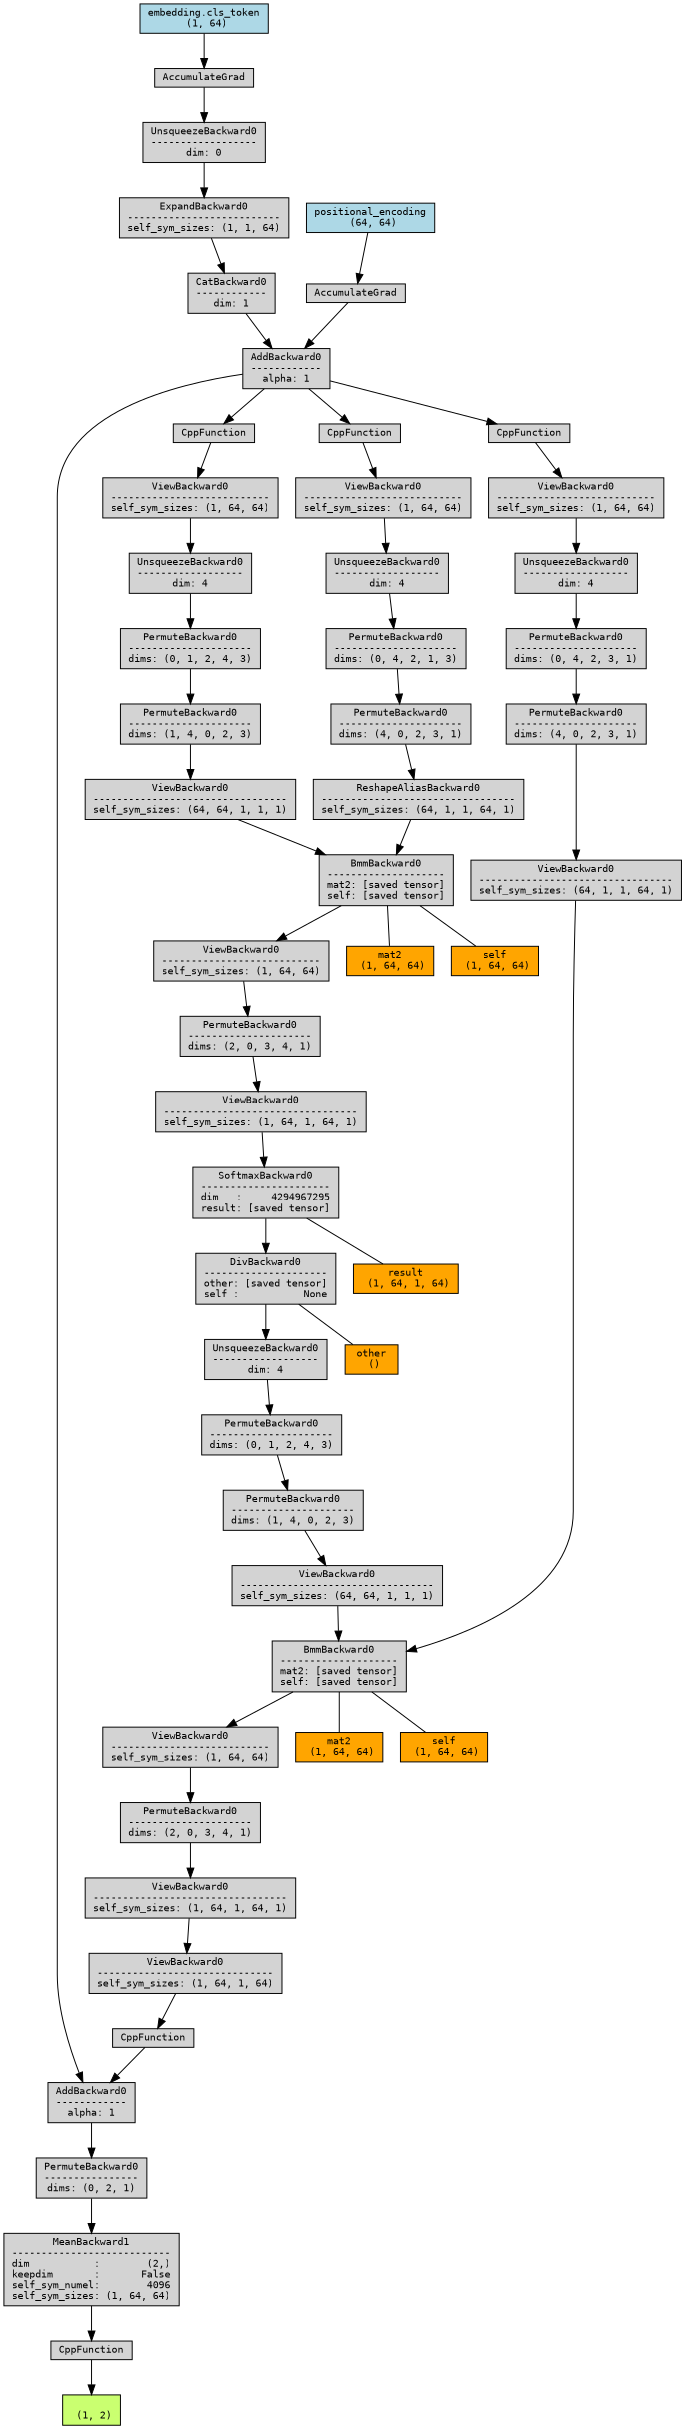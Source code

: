 digraph {
	graph [size="16.2,16.2"]
	node [align=left fontname=monospace fontsize=10 height=0.2 ranksep=0.1 shape=box style=filled]
	2316551328192 [label="
 (1, 2)" fillcolor=darkolivegreen1]
	2316572496880 [label=CppFunction]
	2316572496496 -> 2316572496880
	2316572496496 [label="MeanBackward1
---------------------------
dim           :        (2,)
keepdim       :       False
self_sym_numel:        4096
self_sym_sizes: (1, 64, 64)"]
	2316572496640 -> 2316572496496
	2316572496640 [label="PermuteBackward0
----------------
dims: (0, 2, 1)"]
	2316572496736 -> 2316572496640
	2316572496736 [label="AddBackward0
------------
alpha: 1"]
	2316572496352 -> 2316572496736
	2316572496352 [label="AddBackward0
------------
alpha: 1"]
	2316572496208 -> 2316572496352
	2316572496208 [label="CatBackward0
------------
dim: 1"]
	2316572496064 -> 2316572496208
	2316572496064 [label="ExpandBackward0
--------------------------
self_sym_sizes: (1, 1, 64)"]
	2316572495824 -> 2316572496064
	2316572495824 [label="UnsqueezeBackward0
------------------
dim: 0"]
	2316572495728 -> 2316572495824
	2316532199680 [label="embedding.cls_token
 (1, 64)" fillcolor=lightblue]
	2316532199680 -> 2316572495728
	2316572495728 [label=AccumulateGrad]
	2316572496256 -> 2316572496352
	2316551608960 [label="positional_encoding
 (64, 64)" fillcolor=lightblue]
	2316551608960 -> 2316572496256
	2316572496256 [label=AccumulateGrad]
	2316572496400 -> 2316572496736
	2316572496400 [label=CppFunction]
	2316572496016 -> 2316572496400
	2316572496016 [label="ViewBackward0
------------------------------
self_sym_sizes: (1, 64, 1, 64)"]
	2316572495632 -> 2316572496016
	2316572495632 [label="ViewBackward0
---------------------------------
self_sym_sizes: (1, 64, 1, 64, 1)"]
	2316572496160 -> 2316572495632
	2316572496160 [label="PermuteBackward0
---------------------
dims: (2, 0, 3, 4, 1)"]
	2316572495536 -> 2316572496160
	2316572495536 [label="ViewBackward0
---------------------------
self_sym_sizes: (1, 64, 64)"]
	2316572495344 -> 2316572495536
	2316572495344 -> 2316551290320 [dir=none]
	2316551290320 [label="mat2
 (1, 64, 64)" fillcolor=orange]
	2316572495344 -> 2316572462112 [dir=none]
	2316572462112 [label="self
 (1, 64, 64)" fillcolor=orange]
	2316572495344 [label="BmmBackward0
--------------------
mat2: [saved tensor]
self: [saved tensor]"]
	2316572495248 -> 2316572495344
	2316572495248 [label="ViewBackward0
---------------------------------
self_sym_sizes: (64, 64, 1, 1, 1)"]
	2316572495056 -> 2316572495248
	2316572495056 [label="PermuteBackward0
---------------------
dims: (1, 4, 0, 2, 3)"]
	2316572494912 -> 2316572495056
	2316572494912 [label="PermuteBackward0
---------------------
dims: (0, 1, 2, 4, 3)"]
	2316572497024 -> 2316572494912
	2316572497024 [label="UnsqueezeBackward0
------------------
dim: 4"]
	2316572497120 -> 2316572497024
	2316572497120 -> 2316572461952 [dir=none]
	2316572461952 [label="other
 ()" fillcolor=orange]
	2316572497120 [label="DivBackward0
---------------------
other: [saved tensor]
self :           None"]
	2316572497216 -> 2316572497120
	2316572497216 -> 2316572462672 [dir=none]
	2316572462672 [label="result
 (1, 64, 1, 64)" fillcolor=orange]
	2316572497216 [label="SoftmaxBackward0
----------------------
dim   :     4294967295
result: [saved tensor]"]
	2316572497312 -> 2316572497216
	2316572497312 [label="ViewBackward0
---------------------------------
self_sym_sizes: (1, 64, 1, 64, 1)"]
	2316572497408 -> 2316572497312
	2316572497408 [label="PermuteBackward0
---------------------
dims: (2, 0, 3, 4, 1)"]
	2316572497504 -> 2316572497408
	2316572497504 [label="ViewBackward0
---------------------------
self_sym_sizes: (1, 64, 64)"]
	2316572497600 -> 2316572497504
	2316572497600 -> 2316248527744 [dir=none]
	2316248527744 [label="mat2
 (1, 64, 64)" fillcolor=orange]
	2316572497600 -> 2316572462032 [dir=none]
	2316572462032 [label="self
 (1, 64, 64)" fillcolor=orange]
	2316572497600 [label="BmmBackward0
--------------------
mat2: [saved tensor]
self: [saved tensor]"]
	2316572497696 -> 2316572497600
	2316572497696 [label="ViewBackward0
---------------------------------
self_sym_sizes: (64, 64, 1, 1, 1)"]
	2316572497840 -> 2316572497696
	2316572497840 [label="PermuteBackward0
---------------------
dims: (1, 4, 0, 2, 3)"]
	2316572497936 -> 2316572497840
	2316572497936 [label="PermuteBackward0
---------------------
dims: (0, 1, 2, 4, 3)"]
	2316572498032 -> 2316572497936
	2316572498032 [label="UnsqueezeBackward0
------------------
dim: 4"]
	2316572498128 -> 2316572498032
	2316572498128 [label="ViewBackward0
---------------------------
self_sym_sizes: (1, 64, 64)"]
	2316572498176 -> 2316572498128
	2316572498176 [label=CppFunction]
	2316572496352 -> 2316572498176
	2316572497648 -> 2316572497600
	2316572497648 [label="ReshapeAliasBackward0
---------------------------------
self_sym_sizes: (64, 1, 1, 64, 1)"]
	2316572497984 -> 2316572497648
	2316572497984 [label="PermuteBackward0
---------------------
dims: (4, 0, 2, 3, 1)"]
	2316572497744 -> 2316572497984
	2316572497744 [label="PermuteBackward0
---------------------
dims: (0, 4, 2, 1, 3)"]
	2316572498320 -> 2316572497744
	2316572498320 [label="UnsqueezeBackward0
------------------
dim: 4"]
	2316572498416 -> 2316572498320
	2316572498416 [label="ViewBackward0
---------------------------
self_sym_sizes: (1, 64, 64)"]
	2316572498512 -> 2316572498416
	2316572498512 [label=CppFunction]
	2316572496352 -> 2316572498512
	2316572495296 -> 2316572495344
	2316572495296 [label="ViewBackward0
---------------------------------
self_sym_sizes: (64, 1, 1, 64, 1)"]
	2316572496976 -> 2316572495296
	2316572496976 [label="PermuteBackward0
---------------------
dims: (4, 0, 2, 3, 1)"]
	2316572497168 -> 2316572496976
	2316572497168 [label="PermuteBackward0
---------------------
dims: (0, 4, 2, 3, 1)"]
	2316572497360 -> 2316572497168
	2316572497360 [label="UnsqueezeBackward0
------------------
dim: 4"]
	2316572497552 -> 2316572497360
	2316572497552 [label="ViewBackward0
---------------------------
self_sym_sizes: (1, 64, 64)"]
	2316572497888 -> 2316572497552
	2316572497888 [label=CppFunction]
	2316572496352 -> 2316572497888
	2316572496880 -> 2316551328192
}
